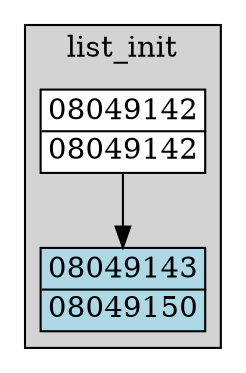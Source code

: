 digraph G {
node[fillcolor=white style="filled,solid" shape=none margin=0];
"08049142" -> "08049143";
subgraph "cluster_list_init" {
  style="filled,solid";
  color=black;
  fillcolor=lightgrey;
  label="list_init";"08049143" [label=<<TABLE BORDER="1" CELLBORDER="0" CELLSPACING="0"><TR><TD>08049143</TD></TR><HR/><TR><TD>08049150</TD></TR></TABLE>> fillcolor=lightblue];
  "08049142" [label=<<TABLE BORDER="1" CELLBORDER="0" CELLSPACING="0"><TR><TD>08049142</TD></TR><HR/><TR><TD>08049142</TD></TR></TABLE>>];
  }

}